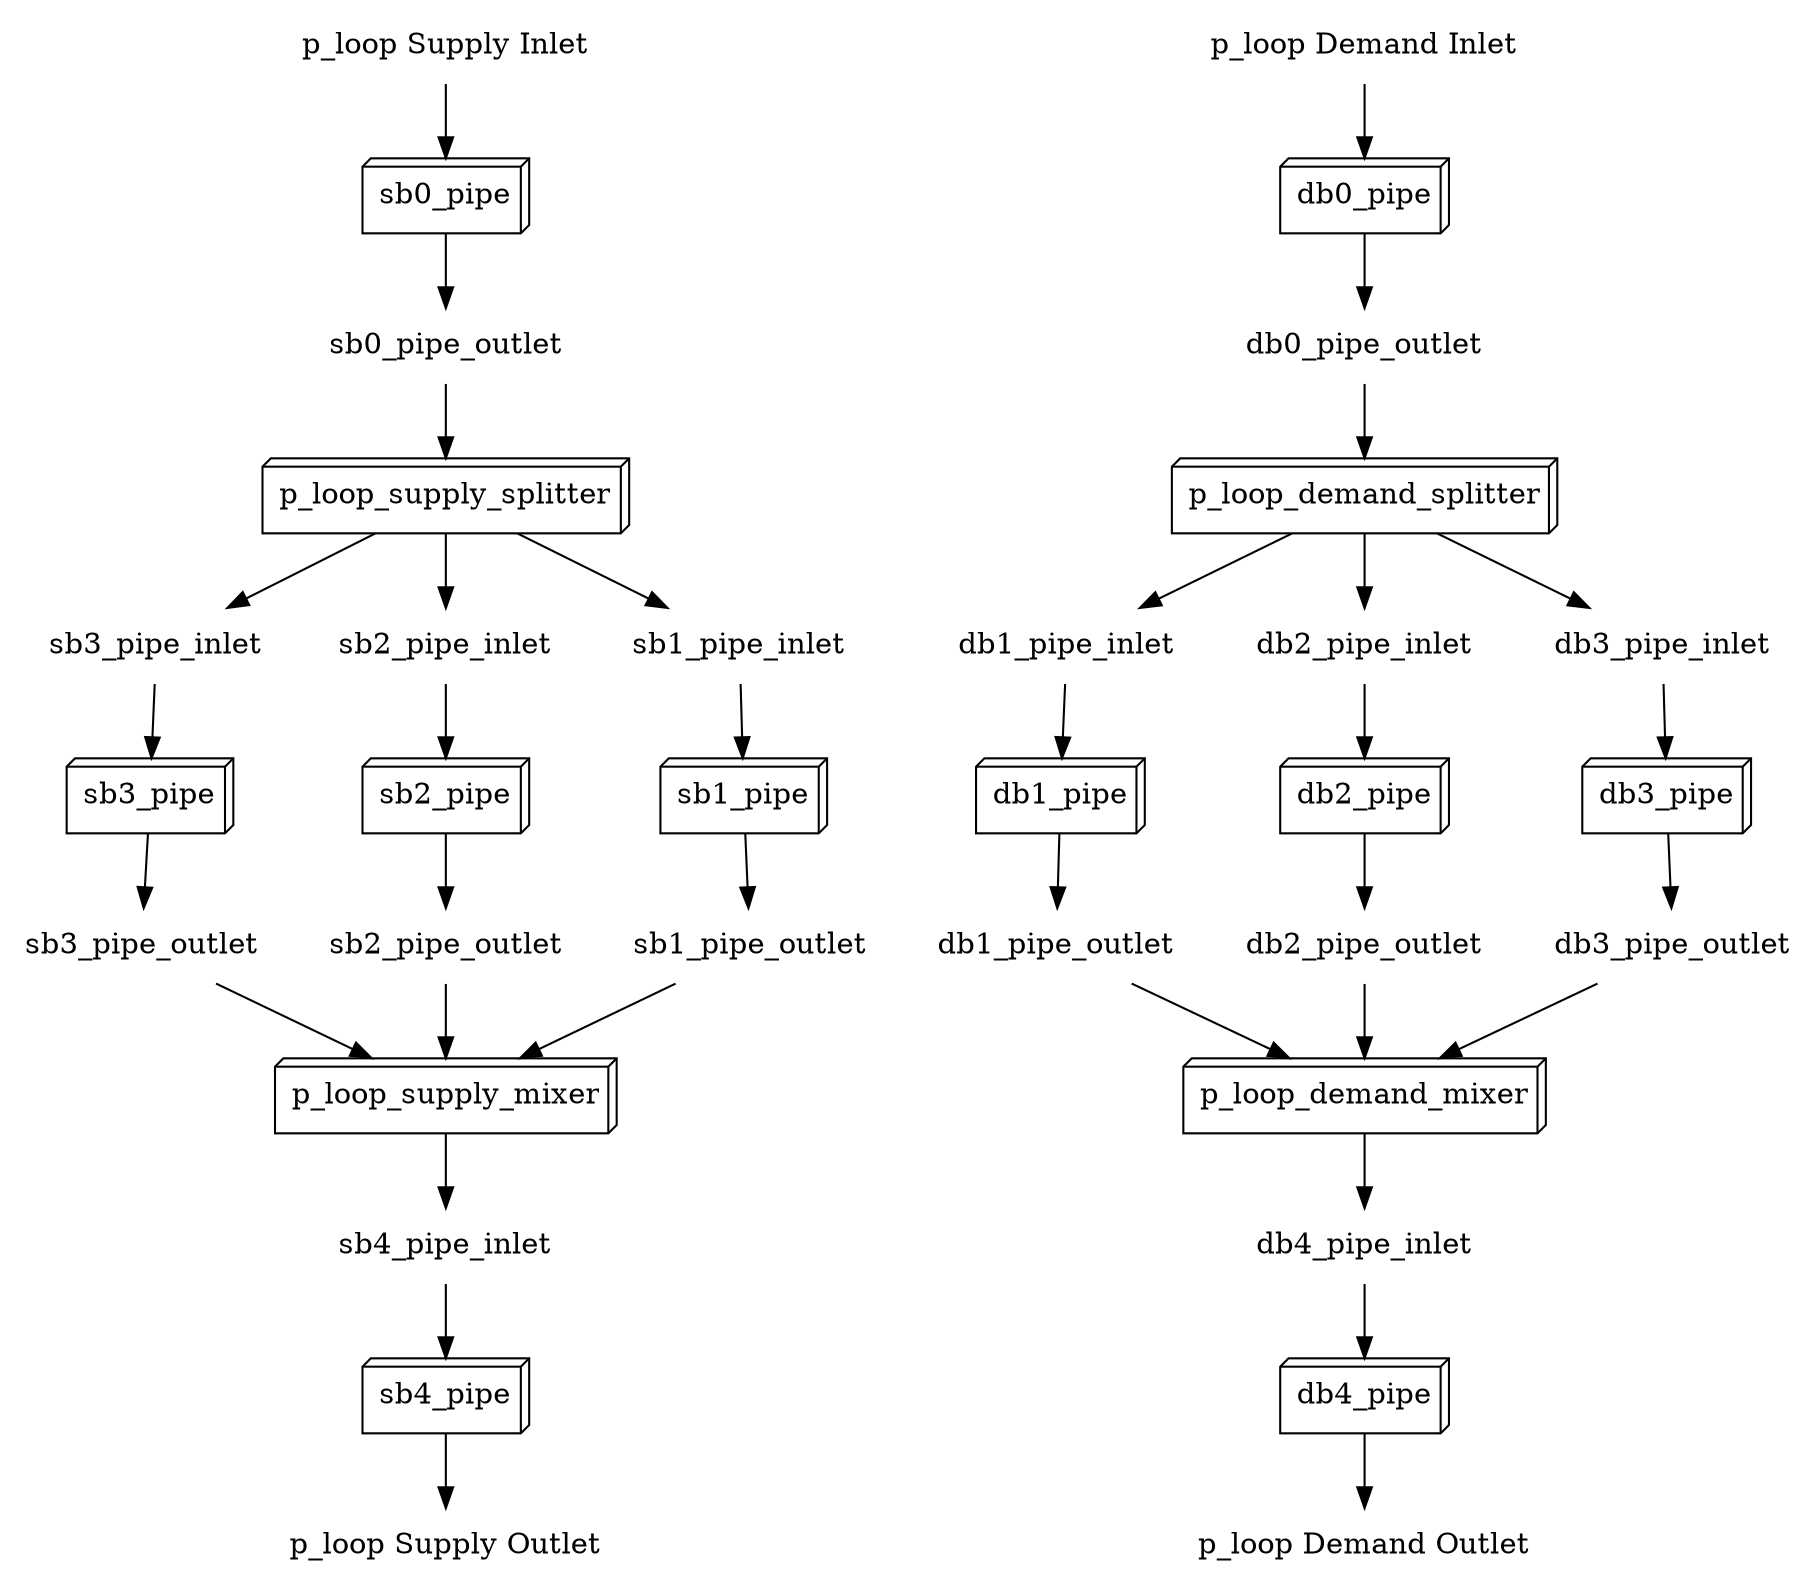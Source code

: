 digraph G {
sb1_pipe [shape=box3d, label=sb1_pipe];
sb3_pipe_outlet [shape=plaintext, label=sb3_pipe_outlet];
sb0_pipe [shape=box3d, label=sb0_pipe];
"p_loop Demand Outlet" [shape=plaintext, label="p_loop Demand Outlet"];
db1_pipe_inlet [shape=plaintext, label=db1_pipe_inlet];
p_loop_supply_splitter [shape=box3d, label=p_loop_supply_splitter];
db2_pipe [shape=box3d, label=db2_pipe];
db0_pipe [shape=box3d, label=db0_pipe];
sb0_pipe_outlet [shape=plaintext, label=sb0_pipe_outlet];
db1_pipe [shape=box3d, label=db1_pipe];
db0_pipe_outlet [shape=plaintext, label=db0_pipe_outlet];
"p_loop Supply Inlet" [shape=plaintext, label="p_loop Supply Inlet"];
sb3_pipe_inlet [shape=plaintext, label=sb3_pipe_inlet];
db1_pipe_outlet [shape=plaintext, label=db1_pipe_outlet];
p_loop_supply_mixer [shape=box3d, label=p_loop_supply_mixer];
db2_pipe_outlet [shape=plaintext, label=db2_pipe_outlet];
p_loop_demand_mixer [shape=box3d, label=p_loop_demand_mixer];
"p_loop Demand Inlet" [shape=plaintext, label="p_loop Demand Inlet"];
sb1_pipe_outlet [shape=plaintext, label=sb1_pipe_outlet];
p_loop_demand_splitter [shape=box3d, label=p_loop_demand_splitter];
sb3_pipe [shape=box3d, label=sb3_pipe];
db2_pipe_inlet [shape=plaintext, label=db2_pipe_inlet];
db4_pipe [shape=box3d, label=db4_pipe];
sb2_pipe [shape=box3d, label=sb2_pipe];
sb4_pipe [shape=box3d, label=sb4_pipe];
db3_pipe_inlet [shape=plaintext, label=db3_pipe_inlet];
"p_loop Supply Outlet" [shape=plaintext, label="p_loop Supply Outlet"];
sb2_pipe_inlet [shape=plaintext, label=sb2_pipe_inlet];
sb4_pipe_inlet [shape=plaintext, label=sb4_pipe_inlet];
sb2_pipe_outlet [shape=plaintext, label=sb2_pipe_outlet];
db4_pipe_inlet [shape=plaintext, label=db4_pipe_inlet];
db3_pipe [shape=box3d, label=db3_pipe];
sb1_pipe_inlet [shape=plaintext, label=sb1_pipe_inlet];
db3_pipe_outlet [shape=plaintext, label=db3_pipe_outlet];
"p_loop Supply Inlet" -> sb0_pipe;
sb0_pipe -> sb0_pipe_outlet;
sb1_pipe_inlet -> sb1_pipe;
sb1_pipe -> sb1_pipe_outlet;
sb2_pipe_inlet -> sb2_pipe;
sb2_pipe -> sb2_pipe_outlet;
sb3_pipe_inlet -> sb3_pipe;
sb3_pipe -> sb3_pipe_outlet;
sb4_pipe_inlet -> sb4_pipe;
sb4_pipe -> "p_loop Supply Outlet";
"p_loop Demand Inlet" -> db0_pipe;
db0_pipe -> db0_pipe_outlet;
db1_pipe_inlet -> db1_pipe;
db1_pipe -> db1_pipe_outlet;
db2_pipe_inlet -> db2_pipe;
db2_pipe -> db2_pipe_outlet;
db3_pipe_inlet -> db3_pipe;
db3_pipe -> db3_pipe_outlet;
db4_pipe_inlet -> db4_pipe;
db4_pipe -> "p_loop Demand Outlet";
sb0_pipe_outlet -> p_loop_supply_splitter;
p_loop_supply_splitter -> sb1_pipe_inlet;
p_loop_supply_splitter -> sb2_pipe_inlet;
p_loop_supply_splitter -> sb3_pipe_inlet;
db0_pipe_outlet -> p_loop_demand_splitter;
p_loop_demand_splitter -> db1_pipe_inlet;
p_loop_demand_splitter -> db2_pipe_inlet;
p_loop_demand_splitter -> db3_pipe_inlet;
p_loop_supply_mixer -> sb4_pipe_inlet;
sb1_pipe_outlet -> p_loop_supply_mixer;
sb2_pipe_outlet -> p_loop_supply_mixer;
sb3_pipe_outlet -> p_loop_supply_mixer;
p_loop_demand_mixer -> db4_pipe_inlet;
db1_pipe_outlet -> p_loop_demand_mixer;
db2_pipe_outlet -> p_loop_demand_mixer;
db3_pipe_outlet -> p_loop_demand_mixer;
}

